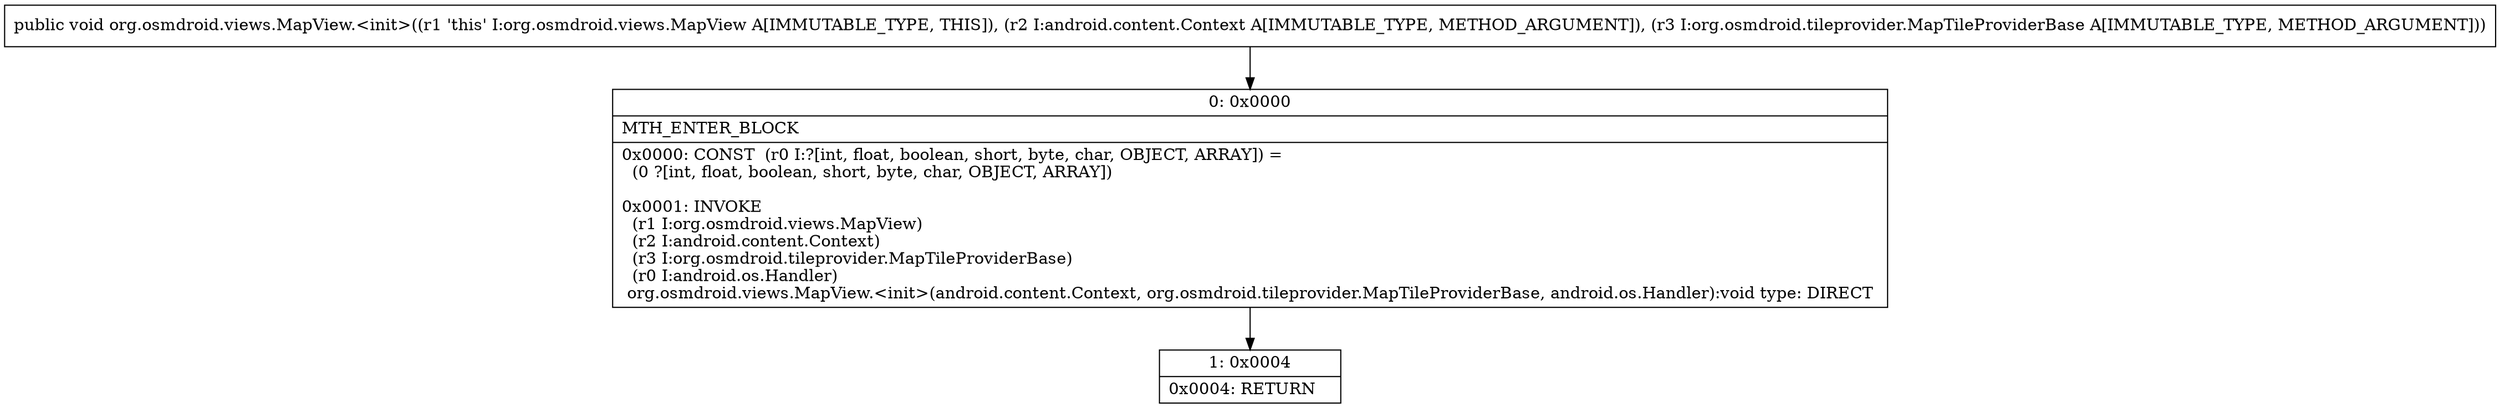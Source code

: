 digraph "CFG fororg.osmdroid.views.MapView.\<init\>(Landroid\/content\/Context;Lorg\/osmdroid\/tileprovider\/MapTileProviderBase;)V" {
Node_0 [shape=record,label="{0\:\ 0x0000|MTH_ENTER_BLOCK\l|0x0000: CONST  (r0 I:?[int, float, boolean, short, byte, char, OBJECT, ARRAY]) = \l  (0 ?[int, float, boolean, short, byte, char, OBJECT, ARRAY])\l \l0x0001: INVOKE  \l  (r1 I:org.osmdroid.views.MapView)\l  (r2 I:android.content.Context)\l  (r3 I:org.osmdroid.tileprovider.MapTileProviderBase)\l  (r0 I:android.os.Handler)\l org.osmdroid.views.MapView.\<init\>(android.content.Context, org.osmdroid.tileprovider.MapTileProviderBase, android.os.Handler):void type: DIRECT \l}"];
Node_1 [shape=record,label="{1\:\ 0x0004|0x0004: RETURN   \l}"];
MethodNode[shape=record,label="{public void org.osmdroid.views.MapView.\<init\>((r1 'this' I:org.osmdroid.views.MapView A[IMMUTABLE_TYPE, THIS]), (r2 I:android.content.Context A[IMMUTABLE_TYPE, METHOD_ARGUMENT]), (r3 I:org.osmdroid.tileprovider.MapTileProviderBase A[IMMUTABLE_TYPE, METHOD_ARGUMENT])) }"];
MethodNode -> Node_0;
Node_0 -> Node_1;
}

